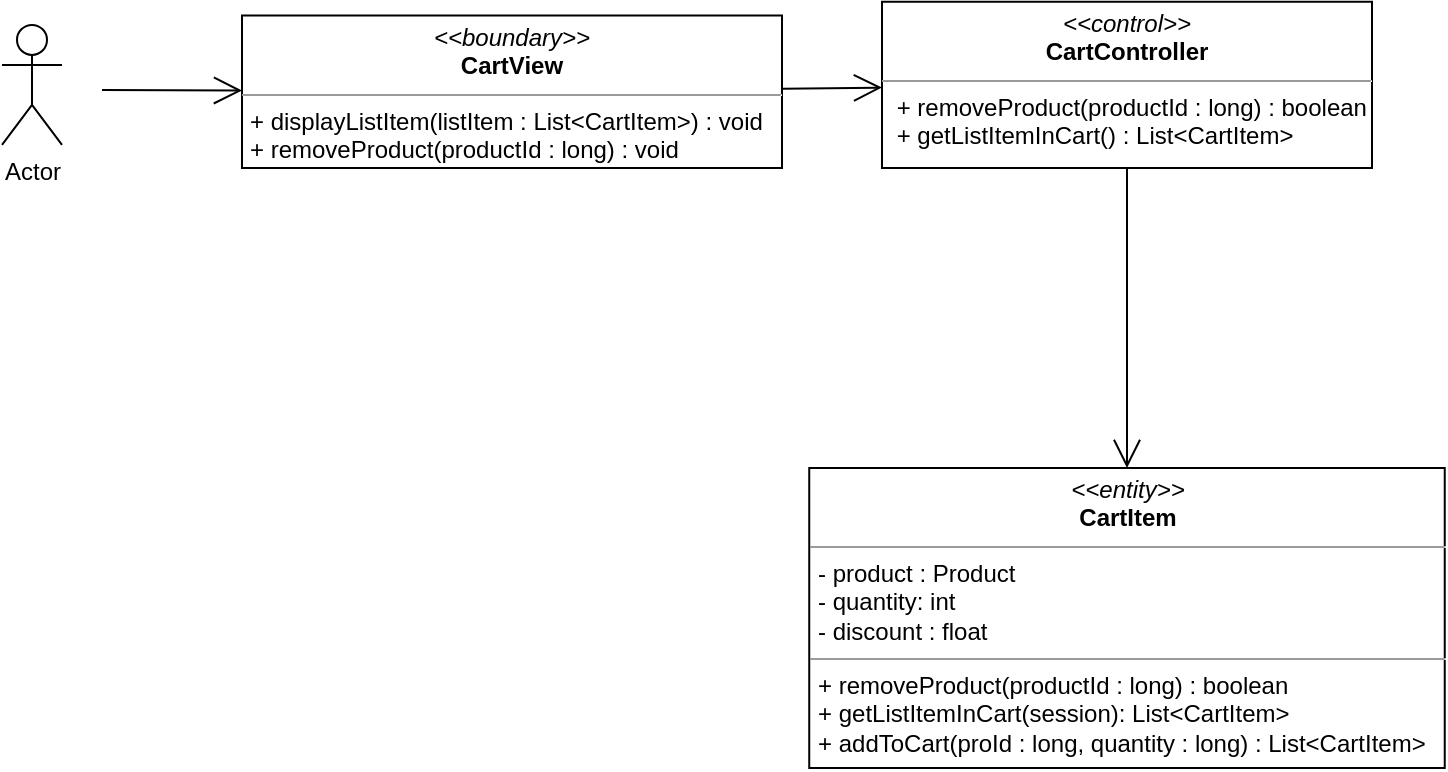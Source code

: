 <mxfile version="14.7.9" type="device"><diagram id="C5RBs43oDa-KdzZeNtuy" name="Page-1"><mxGraphModel dx="1038" dy="521" grid="1" gridSize="10" guides="1" tooltips="1" connect="1" arrows="1" fold="1" page="1" pageScale="1" pageWidth="827" pageHeight="1169" math="0" shadow="0"><root><mxCell id="WIyWlLk6GJQsqaUBKTNV-0"/><mxCell id="WIyWlLk6GJQsqaUBKTNV-1" parent="WIyWlLk6GJQsqaUBKTNV-0"/><mxCell id="XG8xUyeFuRRpgrpH0XOZ-0" value="&lt;p style=&quot;margin: 0px ; margin-top: 4px ; text-align: center&quot;&gt;&lt;i&gt;&amp;lt;&amp;lt;boundary&amp;gt;&amp;gt;&lt;/i&gt;&lt;br&gt;&lt;b&gt;CartView&lt;/b&gt;&lt;/p&gt;&lt;hr size=&quot;1&quot;&gt;&lt;p style=&quot;margin: 0px ; margin-left: 4px&quot;&gt;&lt;span&gt;+ displayListItem(listItem : List&amp;lt;CartItem&amp;gt;) : void&amp;nbsp;&lt;/span&gt;&lt;/p&gt;&lt;p style=&quot;margin: 0px ; margin-left: 4px&quot;&gt;&lt;span&gt;+ removeProduct(productId : long) : void&lt;br&gt;&lt;/span&gt;&lt;/p&gt;" style="verticalAlign=top;align=left;overflow=fill;fontSize=12;fontFamily=Helvetica;html=1;" parent="WIyWlLk6GJQsqaUBKTNV-1" vertex="1"><mxGeometry x="190" y="83.75" width="270" height="76.25" as="geometry"/></mxCell><mxCell id="A_pbn7vDD7cQfCrQ7ZFP-0" value="&lt;p style=&quot;margin: 0px ; margin-top: 4px ; text-align: center&quot;&gt;&lt;i&gt;&amp;lt;&amp;lt;control&amp;gt;&amp;gt;&lt;/i&gt;&lt;br&gt;&lt;b&gt;CartController&lt;/b&gt;&lt;/p&gt;&lt;hr size=&quot;1&quot;&gt;&lt;p style=&quot;margin: 0px ; margin-left: 4px&quot;&gt;&lt;span&gt;&amp;nbsp;+ removeProduct(productId : long) : boolean&lt;/span&gt;&lt;/p&gt;&lt;p style=&quot;margin: 0px ; margin-left: 4px&quot;&gt;&amp;nbsp;+ getListItemInCart() : List&amp;lt;CartItem&amp;gt;&lt;/p&gt;" style="verticalAlign=top;align=left;overflow=fill;fontSize=12;fontFamily=Helvetica;html=1;" parent="WIyWlLk6GJQsqaUBKTNV-1" vertex="1"><mxGeometry x="510" y="76.88" width="245" height="83.12" as="geometry"/></mxCell><mxCell id="A_pbn7vDD7cQfCrQ7ZFP-1" value="&lt;p style=&quot;margin: 0px ; margin-top: 4px ; text-align: center&quot;&gt;&lt;i&gt;&amp;lt;&amp;lt;entity&amp;gt;&amp;gt;&lt;/i&gt;&lt;br&gt;&lt;b&gt;CartItem&lt;/b&gt;&lt;/p&gt;&lt;hr size=&quot;1&quot;&gt;&lt;p style=&quot;margin: 0px ; margin-left: 4px&quot;&gt;- product : Product&lt;/p&gt;&lt;p style=&quot;margin: 0px ; margin-left: 4px&quot;&gt;- quantity: int&lt;br&gt;- discount : float&lt;/p&gt;&lt;hr size=&quot;1&quot;&gt;&lt;p style=&quot;margin: 0px 0px 0px 4px&quot;&gt;+ removeProduct(productId : long) : boolean&lt;/p&gt;&lt;p style=&quot;margin: 0px 0px 0px 4px&quot;&gt;+ getListItemInCart(session): List&amp;lt;CartItem&amp;gt;&lt;/p&gt;&lt;p style=&quot;margin: 0px 0px 0px 4px&quot;&gt;+ addToCart(proId : long, quantity : long) : List&amp;lt;CartItem&amp;gt;&lt;/p&gt;" style="verticalAlign=top;align=left;overflow=fill;fontSize=12;fontFamily=Helvetica;html=1;" parent="WIyWlLk6GJQsqaUBKTNV-1" vertex="1"><mxGeometry x="473.62" y="310" width="317.75" height="150" as="geometry"/></mxCell><mxCell id="A_pbn7vDD7cQfCrQ7ZFP-4" value="" style="endArrow=open;endFill=1;endSize=12;html=1;" parent="WIyWlLk6GJQsqaUBKTNV-1" source="A_pbn7vDD7cQfCrQ7ZFP-0" target="A_pbn7vDD7cQfCrQ7ZFP-1" edge="1"><mxGeometry width="160" relative="1" as="geometry"><mxPoint x="650" y="270" as="sourcePoint"/><mxPoint x="810" y="270" as="targetPoint"/></mxGeometry></mxCell><mxCell id="D7ahocmFXiXam2F1d9KT-0" value="Actor" style="shape=umlActor;verticalLabelPosition=bottom;verticalAlign=top;html=1;" parent="WIyWlLk6GJQsqaUBKTNV-1" vertex="1"><mxGeometry x="70" y="88.44" width="30" height="60" as="geometry"/></mxCell><mxCell id="D7ahocmFXiXam2F1d9KT-1" value="" style="endArrow=open;endFill=1;endSize=12;html=1;" parent="WIyWlLk6GJQsqaUBKTNV-1" target="XG8xUyeFuRRpgrpH0XOZ-0" edge="1"><mxGeometry width="160" relative="1" as="geometry"><mxPoint x="120" y="121" as="sourcePoint"/><mxPoint x="490" y="410" as="targetPoint"/></mxGeometry></mxCell><mxCell id="gmGN8UmbFkFbsxBY5ZNW-0" value="" style="endArrow=open;endFill=1;endSize=12;html=1;" parent="WIyWlLk6GJQsqaUBKTNV-1" source="XG8xUyeFuRRpgrpH0XOZ-0" target="A_pbn7vDD7cQfCrQ7ZFP-0" edge="1"><mxGeometry width="160" relative="1" as="geometry"><mxPoint x="470" y="121" as="sourcePoint"/><mxPoint x="180" y="129.352" as="targetPoint"/></mxGeometry></mxCell></root></mxGraphModel></diagram></mxfile>